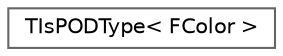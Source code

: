 digraph "Graphical Class Hierarchy"
{
 // INTERACTIVE_SVG=YES
 // LATEX_PDF_SIZE
  bgcolor="transparent";
  edge [fontname=Helvetica,fontsize=10,labelfontname=Helvetica,labelfontsize=10];
  node [fontname=Helvetica,fontsize=10,shape=box,height=0.2,width=0.4];
  rankdir="LR";
  Node0 [id="Node000000",label="TIsPODType\< FColor \>",height=0.2,width=0.4,color="grey40", fillcolor="white", style="filled",URL="$da/d08/structTIsPODType_3_01FColor_01_4.html",tooltip=" "];
}
